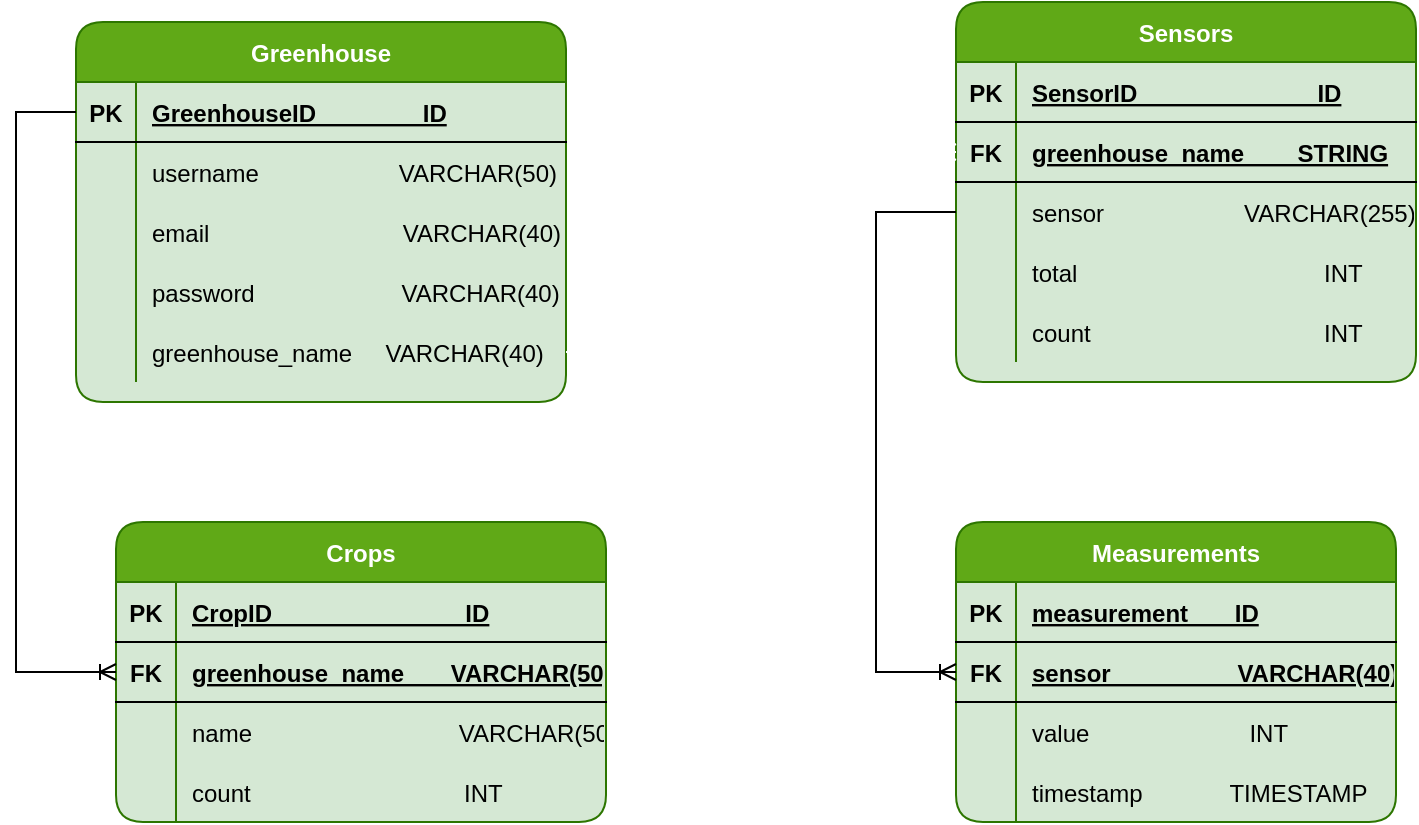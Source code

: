 <mxfile version="14.9.5" type="github">
  <diagram id="R2lEEEUBdFMjLlhIrx00" name="Page-1">
    <mxGraphModel dx="1422" dy="780" grid="1" gridSize="10" guides="1" tooltips="1" connect="1" arrows="1" fold="1" page="1" pageScale="1" pageWidth="850" pageHeight="1100" math="0" shadow="0" extFonts="Permanent Marker^https://fonts.googleapis.com/css?family=Permanent+Marker">
      <root>
        <mxCell id="0" />
        <mxCell id="1" parent="0" />
        <mxCell id="nuL81yX658KxnBciQSjK-1" value="Greenhouse" style="shape=table;startSize=30;container=1;collapsible=1;childLayout=tableLayout;fixedRows=1;rowLines=0;fontStyle=1;align=center;resizeLast=1;rounded=1;fillColor=#60a917;strokeColor=#2D7600;fontColor=#ffffff;swimlaneFillColor=#D5E8D4;" parent="1" vertex="1">
          <mxGeometry x="105" y="140" width="245" height="190" as="geometry" />
        </mxCell>
        <mxCell id="nuL81yX658KxnBciQSjK-2" value="" style="shape=partialRectangle;collapsible=0;dropTarget=0;pointerEvents=0;fillColor=none;top=0;left=0;bottom=1;right=0;points=[[0,0.5],[1,0.5]];portConstraint=eastwest;rounded=1;" parent="nuL81yX658KxnBciQSjK-1" vertex="1">
          <mxGeometry y="30" width="245" height="30" as="geometry" />
        </mxCell>
        <mxCell id="nuL81yX658KxnBciQSjK-3" value="PK" style="shape=partialRectangle;connectable=0;fillColor=none;top=0;left=0;bottom=0;right=0;fontStyle=1;overflow=hidden;rounded=1;" parent="nuL81yX658KxnBciQSjK-2" vertex="1">
          <mxGeometry width="30" height="30" as="geometry" />
        </mxCell>
        <mxCell id="nuL81yX658KxnBciQSjK-4" value="GreenhouseID                ID" style="shape=partialRectangle;connectable=0;fillColor=none;top=0;left=0;bottom=0;right=0;align=left;spacingLeft=6;fontStyle=5;overflow=hidden;rounded=1;" parent="nuL81yX658KxnBciQSjK-2" vertex="1">
          <mxGeometry x="30" width="215" height="30" as="geometry" />
        </mxCell>
        <mxCell id="nuL81yX658KxnBciQSjK-5" value="" style="shape=partialRectangle;collapsible=0;dropTarget=0;pointerEvents=0;fillColor=none;top=0;left=0;bottom=0;right=0;points=[[0,0.5],[1,0.5]];portConstraint=eastwest;rounded=1;" parent="nuL81yX658KxnBciQSjK-1" vertex="1">
          <mxGeometry y="60" width="245" height="30" as="geometry" />
        </mxCell>
        <mxCell id="nuL81yX658KxnBciQSjK-6" value="" style="shape=partialRectangle;connectable=0;fillColor=none;top=0;left=0;bottom=0;right=0;editable=1;overflow=hidden;rounded=1;" parent="nuL81yX658KxnBciQSjK-5" vertex="1">
          <mxGeometry width="30" height="30" as="geometry" />
        </mxCell>
        <mxCell id="nuL81yX658KxnBciQSjK-7" value="username                     VARCHAR(50)" style="shape=partialRectangle;connectable=0;fillColor=none;top=0;left=0;bottom=0;right=0;align=left;spacingLeft=6;overflow=hidden;rounded=1;" parent="nuL81yX658KxnBciQSjK-5" vertex="1">
          <mxGeometry x="30" width="215" height="30" as="geometry" />
        </mxCell>
        <mxCell id="nuL81yX658KxnBciQSjK-8" value="" style="shape=partialRectangle;collapsible=0;dropTarget=0;pointerEvents=0;fillColor=none;top=0;left=0;bottom=0;right=0;points=[[0,0.5],[1,0.5]];portConstraint=eastwest;rounded=1;" parent="nuL81yX658KxnBciQSjK-1" vertex="1">
          <mxGeometry y="90" width="245" height="30" as="geometry" />
        </mxCell>
        <mxCell id="nuL81yX658KxnBciQSjK-9" value="" style="shape=partialRectangle;connectable=0;fillColor=none;top=0;left=0;bottom=0;right=0;editable=1;overflow=hidden;rounded=1;" parent="nuL81yX658KxnBciQSjK-8" vertex="1">
          <mxGeometry width="30" height="30" as="geometry" />
        </mxCell>
        <mxCell id="nuL81yX658KxnBciQSjK-10" value="email                             VARCHAR(40)" style="shape=partialRectangle;connectable=0;fillColor=none;top=0;left=0;bottom=0;right=0;align=left;spacingLeft=6;overflow=hidden;rounded=1;" parent="nuL81yX658KxnBciQSjK-8" vertex="1">
          <mxGeometry x="30" width="215" height="30" as="geometry" />
        </mxCell>
        <mxCell id="nuL81yX658KxnBciQSjK-11" value="" style="shape=partialRectangle;collapsible=0;dropTarget=0;pointerEvents=0;fillColor=none;top=0;left=0;bottom=0;right=0;points=[[0,0.5],[1,0.5]];portConstraint=eastwest;rounded=1;" parent="nuL81yX658KxnBciQSjK-1" vertex="1">
          <mxGeometry y="120" width="245" height="30" as="geometry" />
        </mxCell>
        <mxCell id="nuL81yX658KxnBciQSjK-12" value="" style="shape=partialRectangle;connectable=0;fillColor=none;top=0;left=0;bottom=0;right=0;editable=1;overflow=hidden;rounded=1;" parent="nuL81yX658KxnBciQSjK-11" vertex="1">
          <mxGeometry width="30" height="30" as="geometry" />
        </mxCell>
        <mxCell id="nuL81yX658KxnBciQSjK-13" value="password                      VARCHAR(40)" style="shape=partialRectangle;connectable=0;fillColor=none;top=0;left=0;bottom=0;right=0;align=left;spacingLeft=6;overflow=hidden;rounded=1;" parent="nuL81yX658KxnBciQSjK-11" vertex="1">
          <mxGeometry x="30" width="215" height="30" as="geometry" />
        </mxCell>
        <mxCell id="nuL81yX658KxnBciQSjK-14" style="shape=partialRectangle;collapsible=0;dropTarget=0;pointerEvents=0;fillColor=none;top=0;left=0;bottom=0;right=0;points=[[0,0.5],[1,0.5]];portConstraint=eastwest;rounded=1;" parent="nuL81yX658KxnBciQSjK-1" vertex="1">
          <mxGeometry y="150" width="245" height="30" as="geometry" />
        </mxCell>
        <mxCell id="nuL81yX658KxnBciQSjK-15" style="shape=partialRectangle;connectable=0;fillColor=none;top=0;left=0;bottom=0;right=0;editable=1;overflow=hidden;rounded=1;" parent="nuL81yX658KxnBciQSjK-14" vertex="1">
          <mxGeometry width="30" height="30" as="geometry" />
        </mxCell>
        <mxCell id="nuL81yX658KxnBciQSjK-16" value="greenhouse_name     VARCHAR(40)" style="shape=partialRectangle;connectable=0;fillColor=none;top=0;left=0;bottom=0;right=0;align=left;spacingLeft=6;overflow=hidden;rounded=1;" parent="nuL81yX658KxnBciQSjK-14" vertex="1">
          <mxGeometry x="30" width="215" height="30" as="geometry" />
        </mxCell>
        <mxCell id="nuL81yX658KxnBciQSjK-20" value="Crops" style="shape=table;startSize=30;container=1;collapsible=1;childLayout=tableLayout;fixedRows=1;rowLines=0;fontStyle=1;align=center;resizeLast=1;rounded=1;fillColor=#60a917;strokeColor=#2D7600;fontColor=#ffffff;swimlaneFillColor=#D5E8D4;" parent="1" vertex="1">
          <mxGeometry x="125" y="390" width="245" height="150" as="geometry" />
        </mxCell>
        <mxCell id="nuL81yX658KxnBciQSjK-21" value="" style="shape=partialRectangle;collapsible=0;dropTarget=0;pointerEvents=0;fillColor=none;top=0;left=0;bottom=1;right=0;points=[[0,0.5],[1,0.5]];portConstraint=eastwest;" parent="nuL81yX658KxnBciQSjK-20" vertex="1">
          <mxGeometry y="30" width="245" height="30" as="geometry" />
        </mxCell>
        <mxCell id="nuL81yX658KxnBciQSjK-22" value="PK" style="shape=partialRectangle;connectable=0;fillColor=none;top=0;left=0;bottom=0;right=0;fontStyle=1;overflow=hidden;" parent="nuL81yX658KxnBciQSjK-21" vertex="1">
          <mxGeometry width="30" height="30" as="geometry" />
        </mxCell>
        <mxCell id="nuL81yX658KxnBciQSjK-23" value="CropID                             ID" style="shape=partialRectangle;connectable=0;fillColor=none;top=0;left=0;bottom=0;right=0;align=left;spacingLeft=6;fontStyle=5;overflow=hidden;" parent="nuL81yX658KxnBciQSjK-21" vertex="1">
          <mxGeometry x="30" width="215" height="30" as="geometry" />
        </mxCell>
        <mxCell id="nuL81yX658KxnBciQSjK-33" style="shape=partialRectangle;collapsible=0;dropTarget=0;pointerEvents=0;fillColor=none;top=0;left=0;bottom=1;right=0;points=[[0,0.5],[1,0.5]];portConstraint=eastwest;" parent="nuL81yX658KxnBciQSjK-20" vertex="1">
          <mxGeometry y="60" width="245" height="30" as="geometry" />
        </mxCell>
        <mxCell id="nuL81yX658KxnBciQSjK-34" value="FK" style="shape=partialRectangle;connectable=0;fillColor=none;top=0;left=0;bottom=0;right=0;fontStyle=1;overflow=hidden;" parent="nuL81yX658KxnBciQSjK-33" vertex="1">
          <mxGeometry width="30" height="30" as="geometry" />
        </mxCell>
        <mxCell id="nuL81yX658KxnBciQSjK-35" value="greenhouse_name       VARCHAR(50)" style="shape=partialRectangle;connectable=0;fillColor=none;top=0;left=0;bottom=0;right=0;align=left;spacingLeft=6;fontStyle=5;overflow=hidden;" parent="nuL81yX658KxnBciQSjK-33" vertex="1">
          <mxGeometry x="30" width="215" height="30" as="geometry" />
        </mxCell>
        <mxCell id="nuL81yX658KxnBciQSjK-24" value="" style="shape=partialRectangle;collapsible=0;dropTarget=0;pointerEvents=0;fillColor=none;top=0;left=0;bottom=0;right=0;points=[[0,0.5],[1,0.5]];portConstraint=eastwest;" parent="nuL81yX658KxnBciQSjK-20" vertex="1">
          <mxGeometry y="90" width="245" height="30" as="geometry" />
        </mxCell>
        <mxCell id="nuL81yX658KxnBciQSjK-25" value="" style="shape=partialRectangle;connectable=0;fillColor=none;top=0;left=0;bottom=0;right=0;editable=1;overflow=hidden;" parent="nuL81yX658KxnBciQSjK-24" vertex="1">
          <mxGeometry width="30" height="30" as="geometry" />
        </mxCell>
        <mxCell id="nuL81yX658KxnBciQSjK-26" value="name                               VARCHAR(50)" style="shape=partialRectangle;connectable=0;fillColor=none;top=0;left=0;bottom=0;right=0;align=left;spacingLeft=6;overflow=hidden;" parent="nuL81yX658KxnBciQSjK-24" vertex="1">
          <mxGeometry x="30" width="215" height="30" as="geometry" />
        </mxCell>
        <mxCell id="nuL81yX658KxnBciQSjK-27" value="" style="shape=partialRectangle;collapsible=0;dropTarget=0;pointerEvents=0;fillColor=none;top=0;left=0;bottom=0;right=0;points=[[0,0.5],[1,0.5]];portConstraint=eastwest;" parent="nuL81yX658KxnBciQSjK-20" vertex="1">
          <mxGeometry y="120" width="245" height="30" as="geometry" />
        </mxCell>
        <mxCell id="nuL81yX658KxnBciQSjK-28" value="" style="shape=partialRectangle;connectable=0;fillColor=none;top=0;left=0;bottom=0;right=0;editable=1;overflow=hidden;" parent="nuL81yX658KxnBciQSjK-27" vertex="1">
          <mxGeometry width="30" height="30" as="geometry" />
        </mxCell>
        <mxCell id="nuL81yX658KxnBciQSjK-29" value="count                                INT" style="shape=partialRectangle;connectable=0;fillColor=none;top=0;left=0;bottom=0;right=0;align=left;spacingLeft=6;overflow=hidden;" parent="nuL81yX658KxnBciQSjK-27" vertex="1">
          <mxGeometry x="30" width="215" height="30" as="geometry" />
        </mxCell>
        <mxCell id="nuL81yX658KxnBciQSjK-39" style="edgeStyle=orthogonalEdgeStyle;rounded=0;orthogonalLoop=1;jettySize=auto;html=1;exitX=0;exitY=0.5;exitDx=0;exitDy=0;entryX=0;entryY=0.5;entryDx=0;entryDy=0;endArrow=ERoneToMany;endFill=0;" parent="1" source="nuL81yX658KxnBciQSjK-2" target="nuL81yX658KxnBciQSjK-33" edge="1">
          <mxGeometry relative="1" as="geometry">
            <Array as="points">
              <mxPoint x="75" y="185" />
              <mxPoint x="75" y="465" />
            </Array>
          </mxGeometry>
        </mxCell>
        <mxCell id="nuL81yX658KxnBciQSjK-40" value="Sensors" style="shape=table;startSize=30;container=1;collapsible=1;childLayout=tableLayout;fixedRows=1;rowLines=0;fontStyle=1;align=center;resizeLast=1;rounded=1;fillColor=#60a917;strokeColor=#2D7600;fontColor=#ffffff;swimlaneFillColor=#D5E8D4;" parent="1" vertex="1">
          <mxGeometry x="545" y="130" width="230" height="190" as="geometry" />
        </mxCell>
        <mxCell id="nuL81yX658KxnBciQSjK-41" value="" style="shape=partialRectangle;collapsible=0;dropTarget=0;pointerEvents=0;fillColor=none;top=0;left=0;bottom=1;right=0;points=[[0,0.5],[1,0.5]];portConstraint=eastwest;" parent="nuL81yX658KxnBciQSjK-40" vertex="1">
          <mxGeometry y="30" width="230" height="30" as="geometry" />
        </mxCell>
        <mxCell id="nuL81yX658KxnBciQSjK-42" value="PK" style="shape=partialRectangle;connectable=0;fillColor=none;top=0;left=0;bottom=0;right=0;fontStyle=1;overflow=hidden;" parent="nuL81yX658KxnBciQSjK-41" vertex="1">
          <mxGeometry width="30" height="30" as="geometry" />
        </mxCell>
        <mxCell id="nuL81yX658KxnBciQSjK-43" value="SensorID                           ID" style="shape=partialRectangle;connectable=0;fillColor=none;top=0;left=0;bottom=0;right=0;align=left;spacingLeft=6;fontStyle=5;overflow=hidden;" parent="nuL81yX658KxnBciQSjK-41" vertex="1">
          <mxGeometry x="30" width="200" height="30" as="geometry" />
        </mxCell>
        <mxCell id="ZZWweAKgDqVoI8VaQZln-5" style="shape=partialRectangle;collapsible=0;dropTarget=0;pointerEvents=0;fillColor=none;top=0;left=0;bottom=1;right=0;points=[[0,0.5],[1,0.5]];portConstraint=eastwest;" parent="nuL81yX658KxnBciQSjK-40" vertex="1">
          <mxGeometry y="60" width="230" height="30" as="geometry" />
        </mxCell>
        <mxCell id="ZZWweAKgDqVoI8VaQZln-6" value="FK" style="shape=partialRectangle;connectable=0;fillColor=none;top=0;left=0;bottom=0;right=0;fontStyle=1;overflow=hidden;" parent="ZZWweAKgDqVoI8VaQZln-5" vertex="1">
          <mxGeometry width="30" height="30" as="geometry" />
        </mxCell>
        <mxCell id="ZZWweAKgDqVoI8VaQZln-7" value="greenhouse_name        STRING" style="shape=partialRectangle;connectable=0;fillColor=none;top=0;left=0;bottom=0;right=0;align=left;spacingLeft=6;fontStyle=5;overflow=hidden;" parent="ZZWweAKgDqVoI8VaQZln-5" vertex="1">
          <mxGeometry x="30" width="200" height="30" as="geometry" />
        </mxCell>
        <mxCell id="nuL81yX658KxnBciQSjK-44" value="" style="shape=partialRectangle;collapsible=0;dropTarget=0;pointerEvents=0;fillColor=none;top=0;left=0;bottom=0;right=0;points=[[0,0.5],[1,0.5]];portConstraint=eastwest;" parent="nuL81yX658KxnBciQSjK-40" vertex="1">
          <mxGeometry y="90" width="230" height="30" as="geometry" />
        </mxCell>
        <mxCell id="nuL81yX658KxnBciQSjK-45" value="" style="shape=partialRectangle;connectable=0;fillColor=none;top=0;left=0;bottom=0;right=0;editable=1;overflow=hidden;" parent="nuL81yX658KxnBciQSjK-44" vertex="1">
          <mxGeometry width="30" height="30" as="geometry" />
        </mxCell>
        <mxCell id="nuL81yX658KxnBciQSjK-46" value="sensor                     VARCHAR(255)" style="shape=partialRectangle;connectable=0;fillColor=none;top=0;left=0;bottom=0;right=0;align=left;spacingLeft=6;overflow=hidden;" parent="nuL81yX658KxnBciQSjK-44" vertex="1">
          <mxGeometry x="30" width="200" height="30" as="geometry" />
        </mxCell>
        <mxCell id="nuL81yX658KxnBciQSjK-47" value="" style="shape=partialRectangle;collapsible=0;dropTarget=0;pointerEvents=0;fillColor=none;top=0;left=0;bottom=0;right=0;points=[[0,0.5],[1,0.5]];portConstraint=eastwest;" parent="nuL81yX658KxnBciQSjK-40" vertex="1">
          <mxGeometry y="120" width="230" height="30" as="geometry" />
        </mxCell>
        <mxCell id="nuL81yX658KxnBciQSjK-48" value="" style="shape=partialRectangle;connectable=0;fillColor=none;top=0;left=0;bottom=0;right=0;editable=1;overflow=hidden;" parent="nuL81yX658KxnBciQSjK-47" vertex="1">
          <mxGeometry width="30" height="30" as="geometry" />
        </mxCell>
        <mxCell id="nuL81yX658KxnBciQSjK-49" value="total                                     INT" style="shape=partialRectangle;connectable=0;fillColor=none;top=0;left=0;bottom=0;right=0;align=left;spacingLeft=6;overflow=hidden;" parent="nuL81yX658KxnBciQSjK-47" vertex="1">
          <mxGeometry x="30" width="200" height="30" as="geometry" />
        </mxCell>
        <mxCell id="nuL81yX658KxnBciQSjK-50" value="" style="shape=partialRectangle;collapsible=0;dropTarget=0;pointerEvents=0;fillColor=none;top=0;left=0;bottom=0;right=0;points=[[0,0.5],[1,0.5]];portConstraint=eastwest;" parent="nuL81yX658KxnBciQSjK-40" vertex="1">
          <mxGeometry y="150" width="230" height="30" as="geometry" />
        </mxCell>
        <mxCell id="nuL81yX658KxnBciQSjK-51" value="" style="shape=partialRectangle;connectable=0;fillColor=none;top=0;left=0;bottom=0;right=0;editable=1;overflow=hidden;" parent="nuL81yX658KxnBciQSjK-50" vertex="1">
          <mxGeometry width="30" height="30" as="geometry" />
        </mxCell>
        <mxCell id="nuL81yX658KxnBciQSjK-52" value="count                                   INT" style="shape=partialRectangle;connectable=0;fillColor=none;top=0;left=0;bottom=0;right=0;align=left;spacingLeft=6;overflow=hidden;" parent="nuL81yX658KxnBciQSjK-50" vertex="1">
          <mxGeometry x="30" width="200" height="30" as="geometry" />
        </mxCell>
        <mxCell id="nuL81yX658KxnBciQSjK-66" value="Measurements" style="shape=table;startSize=30;container=1;collapsible=1;childLayout=tableLayout;fixedRows=1;rowLines=0;fontStyle=1;align=center;resizeLast=1;rounded=1;fillColor=#60a917;strokeColor=#2D7600;fontColor=#ffffff;swimlaneFillColor=#D5E8D4;" parent="1" vertex="1">
          <mxGeometry x="545" y="390" width="220" height="150" as="geometry" />
        </mxCell>
        <mxCell id="nuL81yX658KxnBciQSjK-67" value="" style="shape=partialRectangle;collapsible=0;dropTarget=0;pointerEvents=0;fillColor=none;top=0;left=0;bottom=1;right=0;points=[[0,0.5],[1,0.5]];portConstraint=eastwest;" parent="nuL81yX658KxnBciQSjK-66" vertex="1">
          <mxGeometry y="30" width="220" height="30" as="geometry" />
        </mxCell>
        <mxCell id="nuL81yX658KxnBciQSjK-68" value="PK" style="shape=partialRectangle;connectable=0;fillColor=none;top=0;left=0;bottom=0;right=0;fontStyle=1;overflow=hidden;" parent="nuL81yX658KxnBciQSjK-67" vertex="1">
          <mxGeometry width="30" height="30" as="geometry" />
        </mxCell>
        <mxCell id="nuL81yX658KxnBciQSjK-69" value="measurement       ID" style="shape=partialRectangle;connectable=0;fillColor=none;top=0;left=0;bottom=0;right=0;align=left;spacingLeft=6;fontStyle=5;overflow=hidden;" parent="nuL81yX658KxnBciQSjK-67" vertex="1">
          <mxGeometry x="30" width="190" height="30" as="geometry" />
        </mxCell>
        <mxCell id="ZZWweAKgDqVoI8VaQZln-1" style="shape=partialRectangle;collapsible=0;dropTarget=0;pointerEvents=0;fillColor=none;top=0;left=0;bottom=1;right=0;points=[[0,0.5],[1,0.5]];portConstraint=eastwest;" parent="nuL81yX658KxnBciQSjK-66" vertex="1">
          <mxGeometry y="60" width="220" height="30" as="geometry" />
        </mxCell>
        <mxCell id="ZZWweAKgDqVoI8VaQZln-2" value="FK" style="shape=partialRectangle;connectable=0;fillColor=none;top=0;left=0;bottom=0;right=0;fontStyle=1;overflow=hidden;" parent="ZZWweAKgDqVoI8VaQZln-1" vertex="1">
          <mxGeometry width="30" height="30" as="geometry" />
        </mxCell>
        <mxCell id="ZZWweAKgDqVoI8VaQZln-3" value="sensor                   VARCHAR(40)" style="shape=partialRectangle;connectable=0;fillColor=none;top=0;left=0;bottom=0;right=0;align=left;spacingLeft=6;fontStyle=5;overflow=hidden;" parent="ZZWweAKgDqVoI8VaQZln-1" vertex="1">
          <mxGeometry x="30" width="190" height="30" as="geometry" />
        </mxCell>
        <mxCell id="nuL81yX658KxnBciQSjK-70" value="" style="shape=partialRectangle;collapsible=0;dropTarget=0;pointerEvents=0;fillColor=none;top=0;left=0;bottom=0;right=0;points=[[0,0.5],[1,0.5]];portConstraint=eastwest;" parent="nuL81yX658KxnBciQSjK-66" vertex="1">
          <mxGeometry y="90" width="220" height="30" as="geometry" />
        </mxCell>
        <mxCell id="nuL81yX658KxnBciQSjK-71" value="" style="shape=partialRectangle;connectable=0;fillColor=none;top=0;left=0;bottom=0;right=0;editable=1;overflow=hidden;" parent="nuL81yX658KxnBciQSjK-70" vertex="1">
          <mxGeometry width="30" height="30" as="geometry" />
        </mxCell>
        <mxCell id="nuL81yX658KxnBciQSjK-72" value="value                        INT" style="shape=partialRectangle;connectable=0;fillColor=none;top=0;left=0;bottom=0;right=0;align=left;spacingLeft=6;overflow=hidden;" parent="nuL81yX658KxnBciQSjK-70" vertex="1">
          <mxGeometry x="30" width="190" height="30" as="geometry" />
        </mxCell>
        <mxCell id="nuL81yX658KxnBciQSjK-73" value="" style="shape=partialRectangle;collapsible=0;dropTarget=0;pointerEvents=0;fillColor=none;top=0;left=0;bottom=0;right=0;points=[[0,0.5],[1,0.5]];portConstraint=eastwest;" parent="nuL81yX658KxnBciQSjK-66" vertex="1">
          <mxGeometry y="120" width="220" height="30" as="geometry" />
        </mxCell>
        <mxCell id="nuL81yX658KxnBciQSjK-74" value="" style="shape=partialRectangle;connectable=0;fillColor=none;top=0;left=0;bottom=0;right=0;editable=1;overflow=hidden;" parent="nuL81yX658KxnBciQSjK-73" vertex="1">
          <mxGeometry width="30" height="30" as="geometry" />
        </mxCell>
        <mxCell id="nuL81yX658KxnBciQSjK-75" value="timestamp             TIMESTAMP" style="shape=partialRectangle;connectable=0;fillColor=none;top=0;left=0;bottom=0;right=0;align=left;spacingLeft=6;overflow=hidden;" parent="nuL81yX658KxnBciQSjK-73" vertex="1">
          <mxGeometry x="30" width="190" height="30" as="geometry" />
        </mxCell>
        <mxCell id="ZZWweAKgDqVoI8VaQZln-8" style="edgeStyle=orthogonalEdgeStyle;rounded=0;orthogonalLoop=1;jettySize=auto;html=1;entryX=0;entryY=0.5;entryDx=0;entryDy=0;endArrow=ERoneToMany;endFill=0;strokeColor=#FFFFFF;" parent="1" source="nuL81yX658KxnBciQSjK-14" target="ZZWweAKgDqVoI8VaQZln-5" edge="1">
          <mxGeometry relative="1" as="geometry" />
        </mxCell>
        <mxCell id="ZZWweAKgDqVoI8VaQZln-9" style="edgeStyle=orthogonalEdgeStyle;rounded=0;orthogonalLoop=1;jettySize=auto;html=1;entryX=0;entryY=0.5;entryDx=0;entryDy=0;endArrow=ERoneToMany;endFill=0;" parent="1" source="nuL81yX658KxnBciQSjK-44" target="ZZWweAKgDqVoI8VaQZln-1" edge="1">
          <mxGeometry relative="1" as="geometry">
            <Array as="points">
              <mxPoint x="505" y="235" />
              <mxPoint x="505" y="465" />
            </Array>
          </mxGeometry>
        </mxCell>
      </root>
    </mxGraphModel>
  </diagram>
</mxfile>

